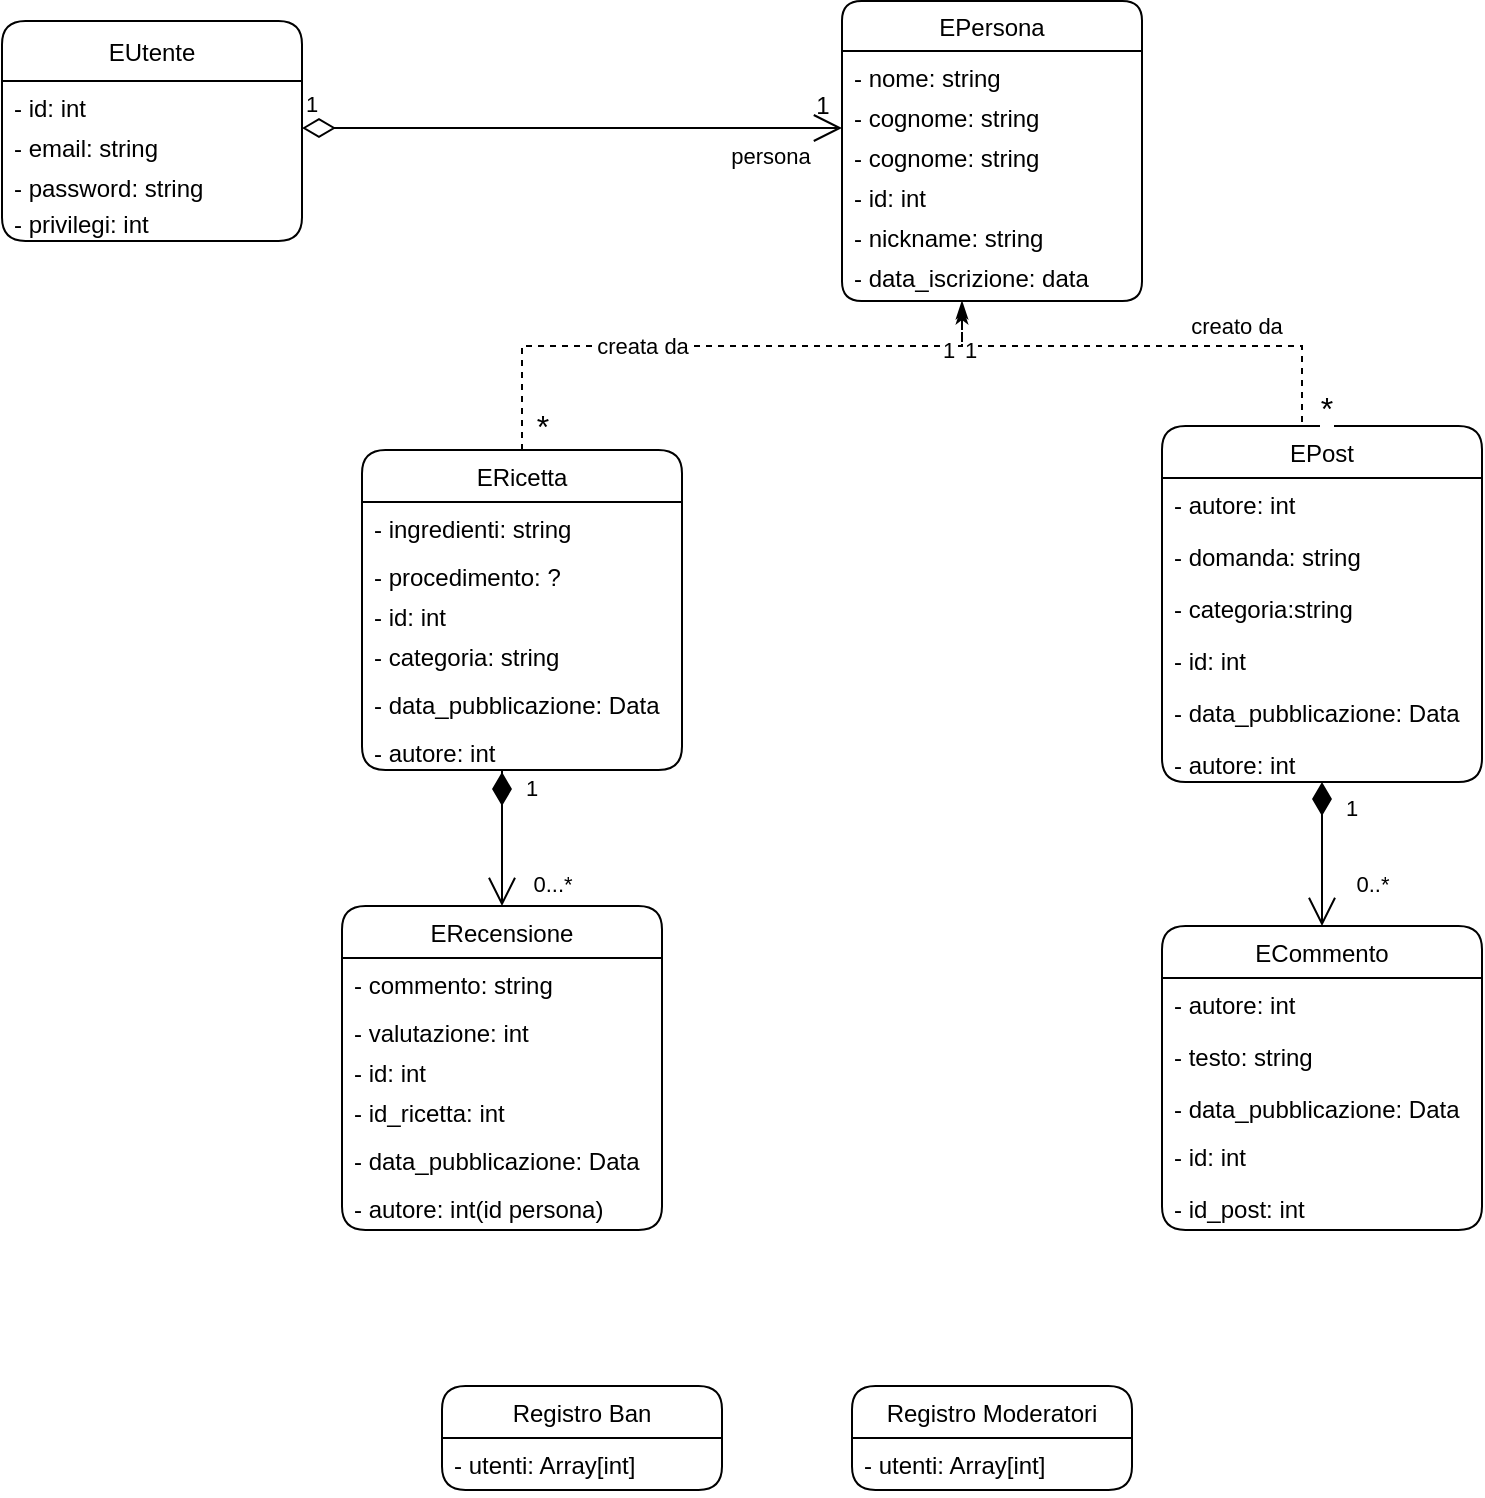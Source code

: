 <mxfile version="14.6.13" type="device"><diagram id="tENGmfbPkJOhdP8Reid9" name="Pagina-1"><mxGraphModel dx="1024" dy="592" grid="1" gridSize="10" guides="1" tooltips="1" connect="1" arrows="1" fold="1" page="1" pageScale="1" pageWidth="827" pageHeight="1169" math="0" shadow="0"><root><mxCell id="0"/><mxCell id="1" parent="0"/><mxCell id="nFbc-b-JG0uqKb4ZIwJJ-1" value="ERicetta" style="swimlane;fontStyle=0;childLayout=stackLayout;horizontal=1;startSize=26;fillColor=none;horizontalStack=0;resizeParent=1;resizeParentMax=0;resizeLast=0;collapsible=1;marginBottom=0;rounded=1;" parent="1" vertex="1"><mxGeometry x="210" y="292" width="160" height="160" as="geometry"/></mxCell><mxCell id="nFbc-b-JG0uqKb4ZIwJJ-2" value="- ingredienti: string" style="text;strokeColor=none;fillColor=none;align=left;verticalAlign=top;spacingLeft=4;spacingRight=4;overflow=hidden;rotatable=0;points=[[0,0.5],[1,0.5]];portConstraint=eastwest;" parent="nFbc-b-JG0uqKb4ZIwJJ-1" vertex="1"><mxGeometry y="26" width="160" height="24" as="geometry"/></mxCell><mxCell id="nFbc-b-JG0uqKb4ZIwJJ-3" value="- procedimento: ?" style="text;strokeColor=none;fillColor=none;align=left;verticalAlign=top;spacingLeft=4;spacingRight=4;overflow=hidden;rotatable=0;points=[[0,0.5],[1,0.5]];portConstraint=eastwest;" parent="nFbc-b-JG0uqKb4ZIwJJ-1" vertex="1"><mxGeometry y="50" width="160" height="20" as="geometry"/></mxCell><mxCell id="nFbc-b-JG0uqKb4ZIwJJ-18" value="- id: int" style="text;strokeColor=none;fillColor=none;align=left;verticalAlign=top;spacingLeft=4;spacingRight=4;overflow=hidden;rotatable=0;points=[[0,0.5],[1,0.5]];portConstraint=eastwest;" parent="nFbc-b-JG0uqKb4ZIwJJ-1" vertex="1"><mxGeometry y="70" width="160" height="20" as="geometry"/></mxCell><mxCell id="nFbc-b-JG0uqKb4ZIwJJ-28" value="- categoria: string" style="text;strokeColor=none;fillColor=none;align=left;verticalAlign=top;spacingLeft=4;spacingRight=4;overflow=hidden;rotatable=0;points=[[0,0.5],[1,0.5]];portConstraint=eastwest;" parent="nFbc-b-JG0uqKb4ZIwJJ-1" vertex="1"><mxGeometry y="90" width="160" height="24" as="geometry"/></mxCell><mxCell id="V91dUUA82pWijy3adfS1-154" value="- data_pubblicazione: Data" style="text;strokeColor=none;fillColor=none;align=left;verticalAlign=top;spacingLeft=4;spacingRight=4;overflow=hidden;rotatable=0;points=[[0,0.5],[1,0.5]];portConstraint=eastwest;" parent="nFbc-b-JG0uqKb4ZIwJJ-1" vertex="1"><mxGeometry y="114" width="160" height="24" as="geometry"/></mxCell><mxCell id="V91dUUA82pWijy3adfS1-174" value="- autore: int" style="text;strokeColor=none;fillColor=none;align=left;verticalAlign=top;spacingLeft=4;spacingRight=4;overflow=hidden;rotatable=0;points=[[0,0.5],[1,0.5]];portConstraint=eastwest;" parent="nFbc-b-JG0uqKb4ZIwJJ-1" vertex="1"><mxGeometry y="138" width="160" height="22" as="geometry"/></mxCell><mxCell id="nFbc-b-JG0uqKb4ZIwJJ-5" value="EUtente" style="swimlane;fontStyle=0;childLayout=stackLayout;horizontal=1;startSize=30;fillColor=none;horizontalStack=0;resizeParent=1;resizeParentMax=0;resizeLast=0;collapsible=1;marginBottom=0;rounded=1;arcSize=13;spacing=1;spacingTop=0;spacingBottom=0;direction=east;" parent="1" vertex="1"><mxGeometry x="30" y="77.5" width="150" height="110" as="geometry"><mxRectangle x="290" y="60" width="70" height="30" as="alternateBounds"/></mxGeometry></mxCell><mxCell id="nFbc-b-JG0uqKb4ZIwJJ-7" value="- id: int" style="text;strokeColor=none;fillColor=none;align=left;verticalAlign=top;spacingLeft=4;spacingRight=4;overflow=hidden;rotatable=0;points=[[0,0.5],[1,0.5]];portConstraint=eastwest;" parent="nFbc-b-JG0uqKb4ZIwJJ-5" vertex="1"><mxGeometry y="30" width="150" height="20" as="geometry"/></mxCell><mxCell id="nFbc-b-JG0uqKb4ZIwJJ-8" value="- email: string" style="text;strokeColor=none;fillColor=none;align=left;verticalAlign=top;spacingLeft=4;spacingRight=4;overflow=hidden;rotatable=0;points=[[0,0.5],[1,0.5]];portConstraint=eastwest;" parent="nFbc-b-JG0uqKb4ZIwJJ-5" vertex="1"><mxGeometry y="50" width="150" height="20" as="geometry"/></mxCell><mxCell id="nFbc-b-JG0uqKb4ZIwJJ-9" value="- password: string" style="text;strokeColor=none;fillColor=none;align=left;verticalAlign=top;spacingLeft=4;spacingRight=4;overflow=hidden;rotatable=0;points=[[0,0.5],[1,0.5]];portConstraint=eastwest;" parent="nFbc-b-JG0uqKb4ZIwJJ-5" vertex="1"><mxGeometry y="70" width="150" height="18" as="geometry"/></mxCell><mxCell id="nFbc-b-JG0uqKb4ZIwJJ-23" value="- privilegi: int" style="text;strokeColor=none;fillColor=none;align=left;verticalAlign=top;spacingLeft=4;spacingRight=4;overflow=hidden;rotatable=0;points=[[0,0.5],[1,0.5]];portConstraint=eastwest;" parent="nFbc-b-JG0uqKb4ZIwJJ-5" vertex="1"><mxGeometry y="88" width="150" height="22" as="geometry"/></mxCell><mxCell id="nFbc-b-JG0uqKb4ZIwJJ-19" value="Registro Ban" style="swimlane;fontStyle=0;childLayout=stackLayout;horizontal=1;startSize=26;fillColor=none;horizontalStack=0;resizeParent=1;resizeParentMax=0;resizeLast=0;collapsible=1;marginBottom=0;rounded=1;" parent="1" vertex="1"><mxGeometry x="250" y="760" width="140" height="52" as="geometry"/></mxCell><mxCell id="nFbc-b-JG0uqKb4ZIwJJ-20" value="- utenti: Array[int]" style="text;strokeColor=none;fillColor=none;align=left;verticalAlign=top;spacingLeft=4;spacingRight=4;overflow=hidden;rotatable=0;points=[[0,0.5],[1,0.5]];portConstraint=eastwest;" parent="nFbc-b-JG0uqKb4ZIwJJ-19" vertex="1"><mxGeometry y="26" width="140" height="26" as="geometry"/></mxCell><mxCell id="nFbc-b-JG0uqKb4ZIwJJ-24" value="EPost" style="swimlane;fontStyle=0;childLayout=stackLayout;horizontal=1;startSize=26;fillColor=none;horizontalStack=0;resizeParent=1;resizeParentMax=0;resizeLast=0;collapsible=1;marginBottom=0;rounded=1;" parent="1" vertex="1"><mxGeometry x="610" y="280" width="160" height="178" as="geometry"/></mxCell><mxCell id="nFbc-b-JG0uqKb4ZIwJJ-25" value="- autore: int" style="text;strokeColor=none;fillColor=none;align=left;verticalAlign=top;spacingLeft=4;spacingRight=4;overflow=hidden;rotatable=0;points=[[0,0.5],[1,0.5]];portConstraint=eastwest;" parent="nFbc-b-JG0uqKb4ZIwJJ-24" vertex="1"><mxGeometry y="26" width="160" height="26" as="geometry"/></mxCell><mxCell id="nFbc-b-JG0uqKb4ZIwJJ-26" value="- domanda: string" style="text;strokeColor=none;fillColor=none;align=left;verticalAlign=top;spacingLeft=4;spacingRight=4;overflow=hidden;rotatable=0;points=[[0,0.5],[1,0.5]];portConstraint=eastwest;" parent="nFbc-b-JG0uqKb4ZIwJJ-24" vertex="1"><mxGeometry y="52" width="160" height="26" as="geometry"/></mxCell><mxCell id="nFbc-b-JG0uqKb4ZIwJJ-27" value="- categoria:string" style="text;strokeColor=none;fillColor=none;align=left;verticalAlign=top;spacingLeft=4;spacingRight=4;overflow=hidden;rotatable=0;points=[[0,0.5],[1,0.5]];portConstraint=eastwest;" parent="nFbc-b-JG0uqKb4ZIwJJ-24" vertex="1"><mxGeometry y="78" width="160" height="26" as="geometry"/></mxCell><mxCell id="V91dUUA82pWijy3adfS1-192" value="- id: int" style="text;strokeColor=none;fillColor=none;align=left;verticalAlign=top;spacingLeft=4;spacingRight=4;overflow=hidden;rotatable=0;points=[[0,0.5],[1,0.5]];portConstraint=eastwest;" parent="nFbc-b-JG0uqKb4ZIwJJ-24" vertex="1"><mxGeometry y="104" width="160" height="26" as="geometry"/></mxCell><mxCell id="V91dUUA82pWijy3adfS1-193" value="- data_pubblicazione: Data" style="text;strokeColor=none;fillColor=none;align=left;verticalAlign=top;spacingLeft=4;spacingRight=4;overflow=hidden;rotatable=0;points=[[0,0.5],[1,0.5]];portConstraint=eastwest;" parent="nFbc-b-JG0uqKb4ZIwJJ-24" vertex="1"><mxGeometry y="130" width="160" height="26" as="geometry"/></mxCell><mxCell id="V91dUUA82pWijy3adfS1-194" value="- autore: int" style="text;strokeColor=none;fillColor=none;align=left;verticalAlign=top;spacingLeft=4;spacingRight=4;overflow=hidden;rotatable=0;points=[[0,0.5],[1,0.5]];portConstraint=eastwest;" parent="nFbc-b-JG0uqKb4ZIwJJ-24" vertex="1"><mxGeometry y="156" width="160" height="22" as="geometry"/></mxCell><mxCell id="nFbc-b-JG0uqKb4ZIwJJ-29" value="ECommento" style="swimlane;fontStyle=0;childLayout=stackLayout;horizontal=1;startSize=26;fillColor=none;horizontalStack=0;resizeParent=1;resizeParentMax=0;resizeLast=0;collapsible=1;marginBottom=0;rounded=1;" parent="1" vertex="1"><mxGeometry x="610" y="530" width="160" height="152" as="geometry"/></mxCell><mxCell id="nFbc-b-JG0uqKb4ZIwJJ-30" value="- autore: int" style="text;strokeColor=none;fillColor=none;align=left;verticalAlign=top;spacingLeft=4;spacingRight=4;overflow=hidden;rotatable=0;points=[[0,0.5],[1,0.5]];portConstraint=eastwest;" parent="nFbc-b-JG0uqKb4ZIwJJ-29" vertex="1"><mxGeometry y="26" width="160" height="26" as="geometry"/></mxCell><mxCell id="nFbc-b-JG0uqKb4ZIwJJ-31" value="- testo: string" style="text;strokeColor=none;fillColor=none;align=left;verticalAlign=top;spacingLeft=4;spacingRight=4;overflow=hidden;rotatable=0;points=[[0,0.5],[1,0.5]];portConstraint=eastwest;" parent="nFbc-b-JG0uqKb4ZIwJJ-29" vertex="1"><mxGeometry y="52" width="160" height="26" as="geometry"/></mxCell><mxCell id="JEkl5C1vg5J7hHGEpJ7m-3" value="- data_pubblicazione: Data" style="text;strokeColor=none;fillColor=none;align=left;verticalAlign=top;spacingLeft=4;spacingRight=4;overflow=hidden;rotatable=0;points=[[0,0.5],[1,0.5]];portConstraint=eastwest;" parent="nFbc-b-JG0uqKb4ZIwJJ-29" vertex="1"><mxGeometry y="78" width="160" height="24" as="geometry"/></mxCell><mxCell id="JEkl5C1vg5J7hHGEpJ7m-5" value="- id: int" style="text;strokeColor=none;fillColor=none;align=left;verticalAlign=top;spacingLeft=4;spacingRight=4;overflow=hidden;rotatable=0;points=[[0,0.5],[1,0.5]];portConstraint=eastwest;" parent="nFbc-b-JG0uqKb4ZIwJJ-29" vertex="1"><mxGeometry y="102" width="160" height="26" as="geometry"/></mxCell><mxCell id="jWV-5QAQ3ABHSbUnmqnM-6" value="- id_post: int" style="text;strokeColor=none;fillColor=none;align=left;verticalAlign=top;spacingLeft=4;spacingRight=4;overflow=hidden;rotatable=0;points=[[0,0.5],[1,0.5]];portConstraint=eastwest;" vertex="1" parent="nFbc-b-JG0uqKb4ZIwJJ-29"><mxGeometry y="128" width="160" height="24" as="geometry"/></mxCell><mxCell id="V91dUUA82pWijy3adfS1-175" style="edgeStyle=orthogonalEdgeStyle;rounded=0;orthogonalLoop=1;jettySize=auto;html=1;startArrow=none;startFill=0;endArrow=classicThin;endFill=1;dashed=1;" parent="1" source="nFbc-b-JG0uqKb4ZIwJJ-1" target="V91dUUA82pWijy3adfS1-2" edge="1"><mxGeometry relative="1" as="geometry"><Array as="points"><mxPoint x="290" y="240"/><mxPoint x="510" y="240"/></Array></mxGeometry></mxCell><mxCell id="V91dUUA82pWijy3adfS1-176" value="Text" style="edgeLabel;html=1;align=center;verticalAlign=middle;resizable=0;points=[];" parent="V91dUUA82pWijy3adfS1-175" vertex="1" connectable="0"><mxGeometry x="-0.251" relative="1" as="geometry"><mxPoint as="offset"/></mxGeometry></mxCell><mxCell id="V91dUUA82pWijy3adfS1-177" value="creata da" style="edgeLabel;html=1;align=center;verticalAlign=middle;resizable=0;points=[];" parent="V91dUUA82pWijy3adfS1-175" vertex="1" connectable="0"><mxGeometry x="-0.238" relative="1" as="geometry"><mxPoint as="offset"/></mxGeometry></mxCell><mxCell id="V91dUUA82pWijy3adfS1-178" value="*" style="edgeLabel;html=1;align=center;verticalAlign=middle;resizable=0;points=[];fontSize=16;" parent="V91dUUA82pWijy3adfS1-175" vertex="1" connectable="0"><mxGeometry x="-0.919" y="1" relative="1" as="geometry"><mxPoint x="11" as="offset"/></mxGeometry></mxCell><mxCell id="V91dUUA82pWijy3adfS1-179" value="&lt;font style=&quot;font-size: 11px&quot;&gt;1&lt;/font&gt;" style="edgeLabel;html=1;align=center;verticalAlign=middle;resizable=0;points=[];fontSize=16;" parent="V91dUUA82pWijy3adfS1-175" vertex="1" connectable="0"><mxGeometry x="0.798" relative="1" as="geometry"><mxPoint as="offset"/></mxGeometry></mxCell><mxCell id="V91dUUA82pWijy3adfS1-2" value="EPersona" style="swimlane;fontStyle=0;childLayout=stackLayout;horizontal=1;startSize=25;fillColor=none;horizontalStack=0;resizeParent=1;resizeParentMax=0;resizeLast=0;collapsible=1;marginBottom=0;rounded=1;arcSize=13;" parent="1" vertex="1"><mxGeometry x="450" y="67.5" width="150" height="150" as="geometry"/></mxCell><mxCell id="V91dUUA82pWijy3adfS1-3" value="- nome: string" style="text;strokeColor=none;fillColor=none;align=left;verticalAlign=top;spacingLeft=4;spacingRight=4;overflow=hidden;rotatable=0;points=[[0,0.5],[1,0.5]];portConstraint=eastwest;" parent="V91dUUA82pWijy3adfS1-2" vertex="1"><mxGeometry y="25" width="150" height="20" as="geometry"/></mxCell><mxCell id="V91dUUA82pWijy3adfS1-184" value="- cognome: string" style="text;strokeColor=none;fillColor=none;align=left;verticalAlign=top;spacingLeft=4;spacingRight=4;overflow=hidden;rotatable=0;points=[[0,0.5],[1,0.5]];portConstraint=eastwest;" parent="V91dUUA82pWijy3adfS1-2" vertex="1"><mxGeometry y="45" width="150" height="20" as="geometry"/></mxCell><mxCell id="V91dUUA82pWijy3adfS1-4" value="- cognome: string" style="text;strokeColor=none;fillColor=none;align=left;verticalAlign=top;spacingLeft=4;spacingRight=4;overflow=hidden;rotatable=0;points=[[0,0.5],[1,0.5]];portConstraint=eastwest;" parent="V91dUUA82pWijy3adfS1-2" vertex="1"><mxGeometry y="65" width="150" height="20" as="geometry"/></mxCell><mxCell id="V91dUUA82pWijy3adfS1-5" value="- id: int" style="text;strokeColor=none;fillColor=none;align=left;verticalAlign=top;spacingLeft=4;spacingRight=4;overflow=hidden;rotatable=0;points=[[0,0.5],[1,0.5]];portConstraint=eastwest;" parent="V91dUUA82pWijy3adfS1-2" vertex="1"><mxGeometry y="85" width="150" height="20" as="geometry"/></mxCell><mxCell id="V91dUUA82pWijy3adfS1-7" value="- nickname: string" style="text;strokeColor=none;fillColor=none;align=left;verticalAlign=top;spacingLeft=4;spacingRight=4;overflow=hidden;rotatable=0;points=[[0,0.5],[1,0.5]];portConstraint=eastwest;" parent="V91dUUA82pWijy3adfS1-2" vertex="1"><mxGeometry y="105" width="150" height="20" as="geometry"/></mxCell><mxCell id="V91dUUA82pWijy3adfS1-147" value="- data_iscrizione: data" style="text;strokeColor=none;fillColor=none;align=left;verticalAlign=top;spacingLeft=4;spacingRight=4;overflow=hidden;rotatable=0;points=[[0,0.5],[1,0.5]];portConstraint=eastwest;" parent="V91dUUA82pWijy3adfS1-2" vertex="1"><mxGeometry y="125" width="150" height="25" as="geometry"/></mxCell><mxCell id="V91dUUA82pWijy3adfS1-146" value="1" style="text;html=1;resizable=0;autosize=1;align=center;verticalAlign=middle;points=[];fillColor=none;strokeColor=none;rounded=0;" parent="1" vertex="1"><mxGeometry x="430" y="110" width="20" height="20" as="geometry"/></mxCell><mxCell id="V91dUUA82pWijy3adfS1-155" value="ERecensione" style="swimlane;fontStyle=0;childLayout=stackLayout;horizontal=1;startSize=26;fillColor=none;horizontalStack=0;resizeParent=1;resizeParentMax=0;resizeLast=0;collapsible=1;marginBottom=0;rounded=1;" parent="1" vertex="1"><mxGeometry x="200" y="520" width="160" height="162" as="geometry"/></mxCell><mxCell id="V91dUUA82pWijy3adfS1-156" value="- commento: string " style="text;strokeColor=none;fillColor=none;align=left;verticalAlign=top;spacingLeft=4;spacingRight=4;overflow=hidden;rotatable=0;points=[[0,0.5],[1,0.5]];portConstraint=eastwest;" parent="V91dUUA82pWijy3adfS1-155" vertex="1"><mxGeometry y="26" width="160" height="24" as="geometry"/></mxCell><mxCell id="V91dUUA82pWijy3adfS1-157" value="- valutazione: int" style="text;strokeColor=none;fillColor=none;align=left;verticalAlign=top;spacingLeft=4;spacingRight=4;overflow=hidden;rotatable=0;points=[[0,0.5],[1,0.5]];portConstraint=eastwest;" parent="V91dUUA82pWijy3adfS1-155" vertex="1"><mxGeometry y="50" width="160" height="20" as="geometry"/></mxCell><mxCell id="V91dUUA82pWijy3adfS1-158" value="- id: int" style="text;strokeColor=none;fillColor=none;align=left;verticalAlign=top;spacingLeft=4;spacingRight=4;overflow=hidden;rotatable=0;points=[[0,0.5],[1,0.5]];portConstraint=eastwest;" parent="V91dUUA82pWijy3adfS1-155" vertex="1"><mxGeometry y="70" width="160" height="20" as="geometry"/></mxCell><mxCell id="V91dUUA82pWijy3adfS1-159" value="- id_ricetta: int" style="text;strokeColor=none;fillColor=none;align=left;verticalAlign=top;spacingLeft=4;spacingRight=4;overflow=hidden;rotatable=0;points=[[0,0.5],[1,0.5]];portConstraint=eastwest;" parent="V91dUUA82pWijy3adfS1-155" vertex="1"><mxGeometry y="90" width="160" height="24" as="geometry"/></mxCell><mxCell id="V91dUUA82pWijy3adfS1-160" value="- data_pubblicazione: Data" style="text;strokeColor=none;fillColor=none;align=left;verticalAlign=top;spacingLeft=4;spacingRight=4;overflow=hidden;rotatable=0;points=[[0,0.5],[1,0.5]];portConstraint=eastwest;" parent="V91dUUA82pWijy3adfS1-155" vertex="1"><mxGeometry y="114" width="160" height="24" as="geometry"/></mxCell><mxCell id="V91dUUA82pWijy3adfS1-161" value="- autore: int(id persona)" style="text;strokeColor=none;fillColor=none;align=left;verticalAlign=top;spacingLeft=4;spacingRight=4;overflow=hidden;rotatable=0;points=[[0,0.5],[1,0.5]];portConstraint=eastwest;" parent="V91dUUA82pWijy3adfS1-155" vertex="1"><mxGeometry y="138" width="160" height="24" as="geometry"/></mxCell><mxCell id="V91dUUA82pWijy3adfS1-165" value="1" style="endArrow=open;html=1;endSize=12;startArrow=diamondThin;startSize=14;startFill=0;edgeStyle=orthogonalEdgeStyle;align=left;verticalAlign=bottom;" parent="1" edge="1"><mxGeometry x="-1" y="3" relative="1" as="geometry"><mxPoint x="180" y="131" as="sourcePoint"/><mxPoint x="450" y="131" as="targetPoint"/></mxGeometry></mxCell><mxCell id="V91dUUA82pWijy3adfS1-182" value="&lt;font style=&quot;font-size: 11px&quot;&gt;persona&lt;/font&gt;" style="edgeLabel;html=1;align=center;verticalAlign=middle;resizable=0;points=[];fontSize=16;" parent="V91dUUA82pWijy3adfS1-165" vertex="1" connectable="0"><mxGeometry x="0.636" y="1" relative="1" as="geometry"><mxPoint x="13" y="13" as="offset"/></mxGeometry></mxCell><mxCell id="V91dUUA82pWijy3adfS1-171" value="&lt;font style=&quot;font-size: 11px&quot;&gt;0...*&lt;/font&gt;" style="text;html=1;resizable=0;autosize=1;align=center;verticalAlign=middle;points=[];fillColor=none;strokeColor=none;rounded=0;" parent="1" vertex="1"><mxGeometry x="290" y="499" width="30" height="20" as="geometry"/></mxCell><mxCell id="V91dUUA82pWijy3adfS1-185" style="edgeStyle=orthogonalEdgeStyle;rounded=0;orthogonalLoop=1;jettySize=auto;html=1;startArrow=none;startFill=0;endArrow=classicThin;endFill=1;dashed=1;exitX=0.5;exitY=0;exitDx=0;exitDy=0;entryX=0.4;entryY=1.1;entryDx=0;entryDy=0;entryPerimeter=0;" parent="1" source="nFbc-b-JG0uqKb4ZIwJJ-24" target="V91dUUA82pWijy3adfS1-147" edge="1"><mxGeometry relative="1" as="geometry"><mxPoint x="580" y="274.5" as="sourcePoint"/><mxPoint x="800" y="200" as="targetPoint"/><Array as="points"><mxPoint x="680" y="240"/><mxPoint x="510" y="240"/></Array></mxGeometry></mxCell><mxCell id="V91dUUA82pWijy3adfS1-187" value="creato da" style="edgeLabel;html=1;align=center;verticalAlign=middle;resizable=0;points=[];" parent="V91dUUA82pWijy3adfS1-185" vertex="1" connectable="0"><mxGeometry x="-0.238" relative="1" as="geometry"><mxPoint x="8" y="-10" as="offset"/></mxGeometry></mxCell><mxCell id="V91dUUA82pWijy3adfS1-188" value="*" style="edgeLabel;html=1;align=center;verticalAlign=middle;resizable=0;points=[];fontSize=16;" parent="V91dUUA82pWijy3adfS1-185" vertex="1" connectable="0"><mxGeometry x="-0.919" y="1" relative="1" as="geometry"><mxPoint x="11" y="-10" as="offset"/></mxGeometry></mxCell><mxCell id="V91dUUA82pWijy3adfS1-189" value="&lt;font style=&quot;font-size: 11px&quot;&gt;1&lt;/font&gt;" style="edgeLabel;html=1;align=center;verticalAlign=middle;resizable=0;points=[];fontSize=16;" parent="V91dUUA82pWijy3adfS1-185" vertex="1" connectable="0"><mxGeometry x="0.798" relative="1" as="geometry"><mxPoint as="offset"/></mxGeometry></mxCell><mxCell id="JEkl5C1vg5J7hHGEpJ7m-8" value="&lt;span style=&quot;font-size: 11px&quot;&gt;0..*&lt;/span&gt;" style="text;html=1;resizable=0;autosize=1;align=center;verticalAlign=middle;points=[];fillColor=none;strokeColor=none;rounded=0;" parent="1" vertex="1"><mxGeometry x="700" y="499" width="30" height="20" as="geometry"/></mxCell><mxCell id="JEkl5C1vg5J7hHGEpJ7m-9" value="Registro Moderatori" style="swimlane;fontStyle=0;childLayout=stackLayout;horizontal=1;startSize=26;fillColor=none;horizontalStack=0;resizeParent=1;resizeParentMax=0;resizeLast=0;collapsible=1;marginBottom=0;rounded=1;" parent="1" vertex="1"><mxGeometry x="455" y="760" width="140" height="52" as="geometry"/></mxCell><mxCell id="JEkl5C1vg5J7hHGEpJ7m-10" value="- utenti: Array[int]" style="text;strokeColor=none;fillColor=none;align=left;verticalAlign=top;spacingLeft=4;spacingRight=4;overflow=hidden;rotatable=0;points=[[0,0.5],[1,0.5]];portConstraint=eastwest;" parent="JEkl5C1vg5J7hHGEpJ7m-9" vertex="1"><mxGeometry y="26" width="140" height="26" as="geometry"/></mxCell><mxCell id="jWV-5QAQ3ABHSbUnmqnM-1" value="1" style="endArrow=open;html=1;endSize=12;startArrow=diamondThin;startSize=14;startFill=1;edgeStyle=orthogonalEdgeStyle;align=left;verticalAlign=bottom;" edge="1" parent="1" target="V91dUUA82pWijy3adfS1-155"><mxGeometry x="-0.136" y="10" relative="1" as="geometry"><mxPoint x="280" y="470" as="sourcePoint"/><mxPoint x="490" y="510" as="targetPoint"/><Array as="points"><mxPoint x="280" y="451"/></Array><mxPoint as="offset"/></mxGeometry></mxCell><mxCell id="jWV-5QAQ3ABHSbUnmqnM-4" value="1" style="endArrow=open;html=1;endSize=12;startArrow=diamondThin;startSize=14;startFill=1;edgeStyle=orthogonalEdgeStyle;align=left;verticalAlign=bottom;" edge="1" parent="1" source="nFbc-b-JG0uqKb4ZIwJJ-24"><mxGeometry x="-0.389" y="10" relative="1" as="geometry"><mxPoint x="480" y="500" as="sourcePoint"/><mxPoint x="690" y="530" as="targetPoint"/><mxPoint as="offset"/></mxGeometry></mxCell></root></mxGraphModel></diagram></mxfile>